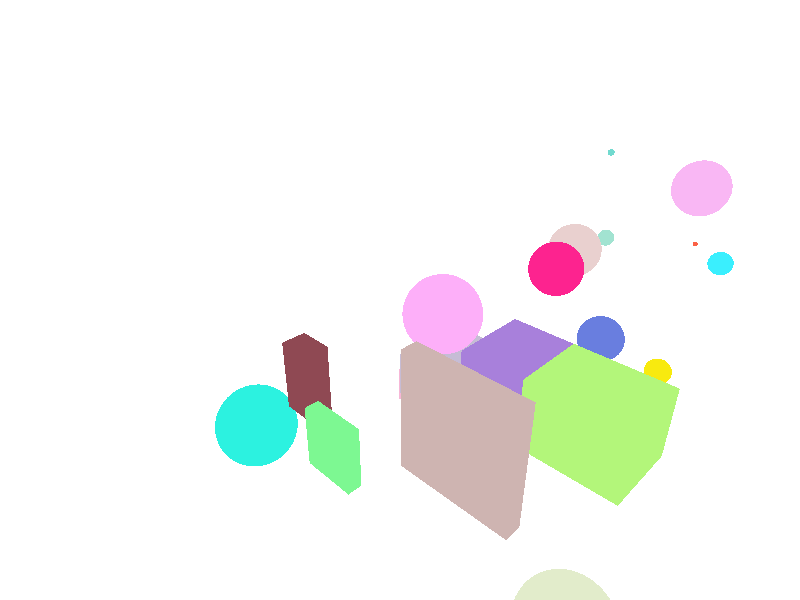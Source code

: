  #include "colors.inc"


 background { color White }


 camera {
   location <5, 5, -2>
   look_at <1, 2, 2>
 }


 light_source { 
   <2, 4, -3>
    color White
 }
 

#declare Rnd_1 = seed(498961);

#declare I=0;     
#while (I< 20)
#declare Nr1 = rand(Rnd_1);
#declare Nr2 = rand(Rnd_1);
#declare Nr3 = rand(Rnd_1);
#declare Nr4 = rand(Rnd_1);
#declare Nr5 = rand(Rnd_1);
#declare Nr6 = rand(Rnd_1);
#declare Nr7 = rand(Rnd_1);
#declare Nr8 = rand(Rnd_1);

#if (Nr8 >0.33)  
sphere {
    < 4*Nr1, 3*Nr2,8*Nr3>, Nr4/2
    texture {
      pigment { rgb <Nr5, Nr6, Nr7> }
    }
 }
    #else
    
    box {
    < 4*Nr1,3*Nr2,2*Nr3>,<3*Nr1,2*Nr2,3*Nr3> 
    pigment {rgb <Nr5, Nr6, Nr7>}}    

#end
 #declare I=I+1;
#end